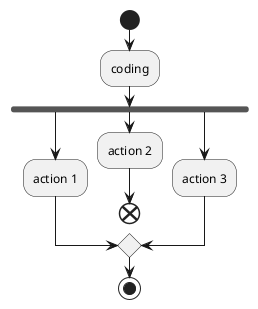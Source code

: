 @startuml
start
:coding;
fork
    :action 1;
fork again
    :action 2;
    end
fork again
    :action 3;
end merge
stop
@enduml